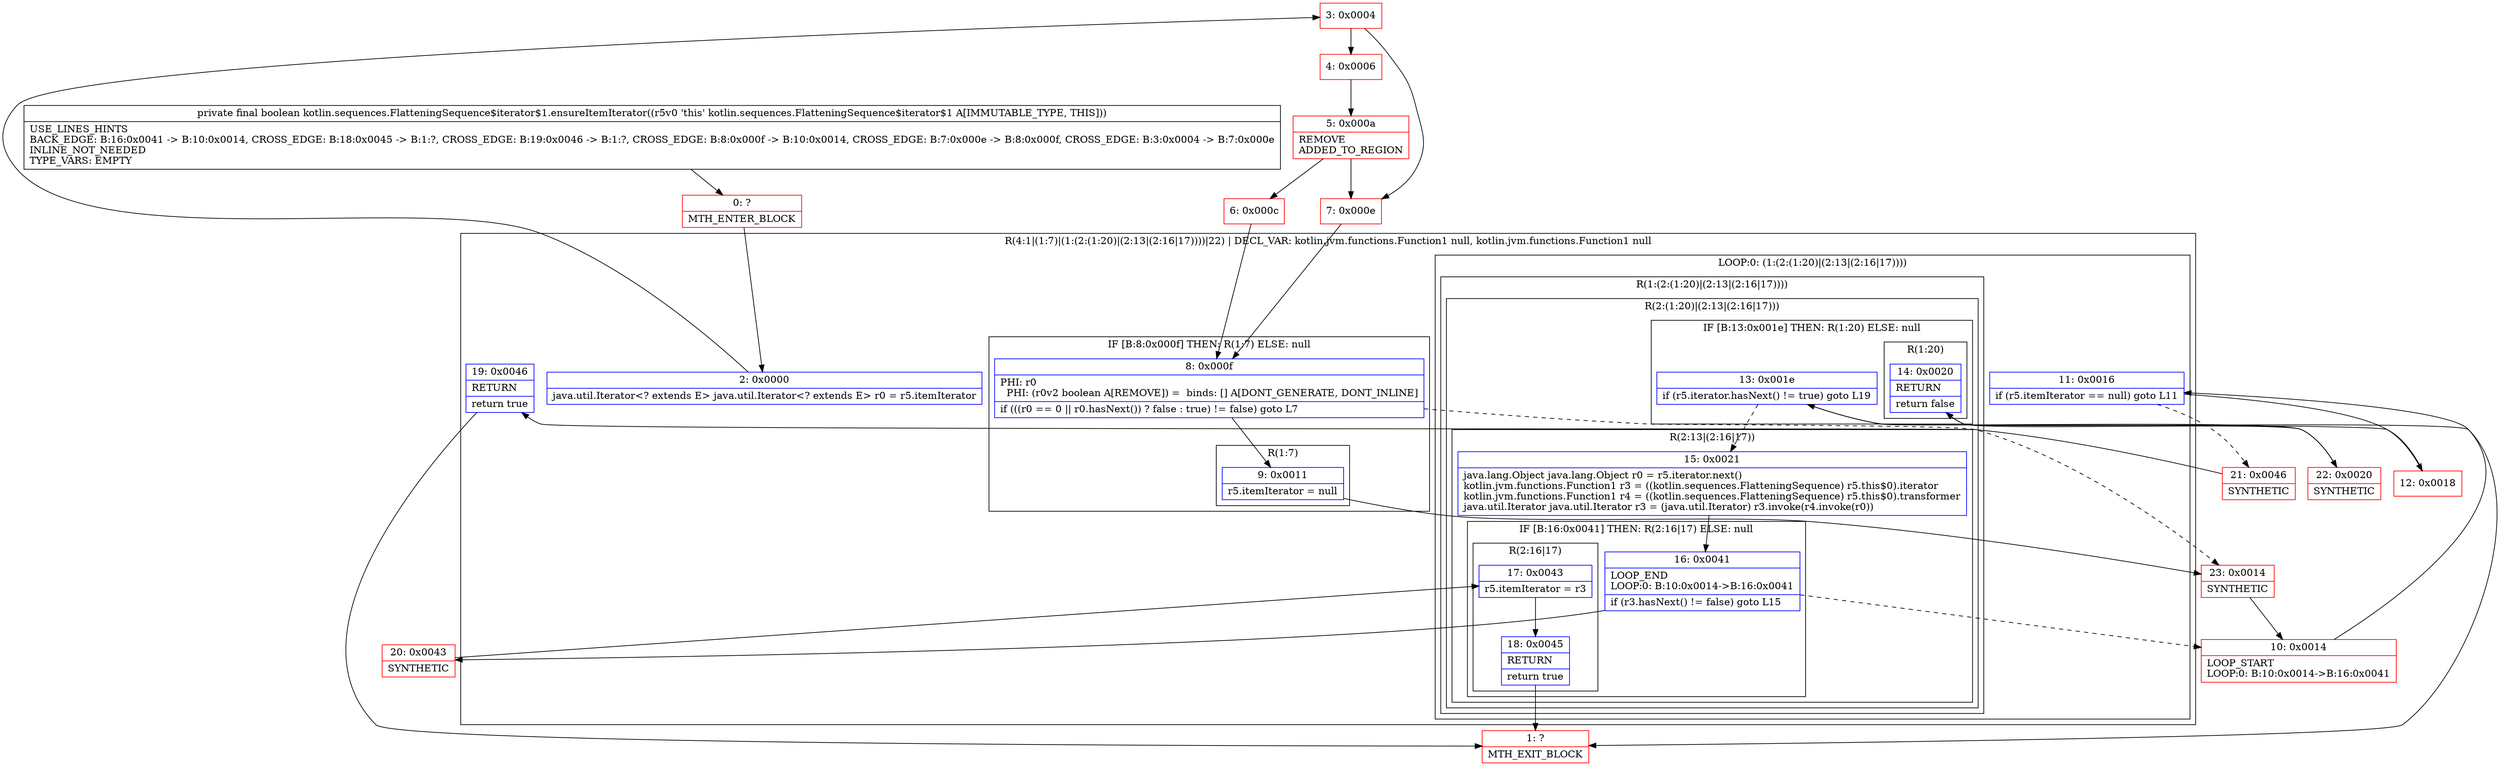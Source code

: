 digraph "CFG forkotlin.sequences.FlatteningSequence$iterator$1.ensureItemIterator()Z" {
subgraph cluster_Region_198216708 {
label = "R(4:1|(1:7)|(1:(2:(1:20)|(2:13|(2:16|17))))|22) | DECL_VAR: kotlin.jvm.functions.Function1 null, kotlin.jvm.functions.Function1 null\l";
node [shape=record,color=blue];
Node_2 [shape=record,label="{2\:\ 0x0000|java.util.Iterator\<? extends E\> java.util.Iterator\<? extends E\> r0 = r5.itemIterator\l}"];
subgraph cluster_IfRegion_1061948649 {
label = "IF [B:8:0x000f] THEN: R(1:7) ELSE: null";
node [shape=record,color=blue];
Node_8 [shape=record,label="{8\:\ 0x000f|PHI: r0 \l  PHI: (r0v2 boolean A[REMOVE]) =  binds: [] A[DONT_GENERATE, DONT_INLINE]\l|if (((r0 == 0 \|\| r0.hasNext()) ? false : true) != false) goto L7\l}"];
subgraph cluster_Region_1955082787 {
label = "R(1:7)";
node [shape=record,color=blue];
Node_9 [shape=record,label="{9\:\ 0x0011|r5.itemIterator = null\l}"];
}
}
subgraph cluster_LoopRegion_2067830103 {
label = "LOOP:0: (1:(2:(1:20)|(2:13|(2:16|17))))";
node [shape=record,color=blue];
Node_11 [shape=record,label="{11\:\ 0x0016|if (r5.itemIterator == null) goto L11\l}"];
subgraph cluster_Region_1127126722 {
label = "R(1:(2:(1:20)|(2:13|(2:16|17))))";
node [shape=record,color=blue];
subgraph cluster_Region_127913512 {
label = "R(2:(1:20)|(2:13|(2:16|17)))";
node [shape=record,color=blue];
subgraph cluster_IfRegion_850652626 {
label = "IF [B:13:0x001e] THEN: R(1:20) ELSE: null";
node [shape=record,color=blue];
Node_13 [shape=record,label="{13\:\ 0x001e|if (r5.iterator.hasNext() != true) goto L19\l}"];
subgraph cluster_Region_1302740222 {
label = "R(1:20)";
node [shape=record,color=blue];
Node_14 [shape=record,label="{14\:\ 0x0020|RETURN\l|return false\l}"];
}
}
subgraph cluster_Region_1465699233 {
label = "R(2:13|(2:16|17))";
node [shape=record,color=blue];
Node_15 [shape=record,label="{15\:\ 0x0021|java.lang.Object java.lang.Object r0 = r5.iterator.next()\lkotlin.jvm.functions.Function1 r3 = ((kotlin.sequences.FlatteningSequence) r5.this$0).iterator\lkotlin.jvm.functions.Function1 r4 = ((kotlin.sequences.FlatteningSequence) r5.this$0).transformer\ljava.util.Iterator java.util.Iterator r3 = (java.util.Iterator) r3.invoke(r4.invoke(r0))\l}"];
subgraph cluster_IfRegion_1648149753 {
label = "IF [B:16:0x0041] THEN: R(2:16|17) ELSE: null";
node [shape=record,color=blue];
Node_16 [shape=record,label="{16\:\ 0x0041|LOOP_END\lLOOP:0: B:10:0x0014\-\>B:16:0x0041\l|if (r3.hasNext() != false) goto L15\l}"];
subgraph cluster_Region_1837356054 {
label = "R(2:16|17)";
node [shape=record,color=blue];
Node_17 [shape=record,label="{17\:\ 0x0043|r5.itemIterator = r3\l}"];
Node_18 [shape=record,label="{18\:\ 0x0045|RETURN\l|return true\l}"];
}
}
}
}
}
}
Node_19 [shape=record,label="{19\:\ 0x0046|RETURN\l|return true\l}"];
}
Node_0 [shape=record,color=red,label="{0\:\ ?|MTH_ENTER_BLOCK\l}"];
Node_3 [shape=record,color=red,label="{3\:\ 0x0004}"];
Node_4 [shape=record,color=red,label="{4\:\ 0x0006}"];
Node_5 [shape=record,color=red,label="{5\:\ 0x000a|REMOVE\lADDED_TO_REGION\l}"];
Node_6 [shape=record,color=red,label="{6\:\ 0x000c}"];
Node_23 [shape=record,color=red,label="{23\:\ 0x0014|SYNTHETIC\l}"];
Node_10 [shape=record,color=red,label="{10\:\ 0x0014|LOOP_START\lLOOP:0: B:10:0x0014\-\>B:16:0x0041\l}"];
Node_12 [shape=record,color=red,label="{12\:\ 0x0018}"];
Node_20 [shape=record,color=red,label="{20\:\ 0x0043|SYNTHETIC\l}"];
Node_1 [shape=record,color=red,label="{1\:\ ?|MTH_EXIT_BLOCK\l}"];
Node_22 [shape=record,color=red,label="{22\:\ 0x0020|SYNTHETIC\l}"];
Node_21 [shape=record,color=red,label="{21\:\ 0x0046|SYNTHETIC\l}"];
Node_7 [shape=record,color=red,label="{7\:\ 0x000e}"];
MethodNode[shape=record,label="{private final boolean kotlin.sequences.FlatteningSequence$iterator$1.ensureItemIterator((r5v0 'this' kotlin.sequences.FlatteningSequence$iterator$1 A[IMMUTABLE_TYPE, THIS]))  | USE_LINES_HINTS\lBACK_EDGE: B:16:0x0041 \-\> B:10:0x0014, CROSS_EDGE: B:18:0x0045 \-\> B:1:?, CROSS_EDGE: B:19:0x0046 \-\> B:1:?, CROSS_EDGE: B:8:0x000f \-\> B:10:0x0014, CROSS_EDGE: B:7:0x000e \-\> B:8:0x000f, CROSS_EDGE: B:3:0x0004 \-\> B:7:0x000e\lINLINE_NOT_NEEDED\lTYPE_VARS: EMPTY\l}"];
MethodNode -> Node_0;Node_2 -> Node_3;
Node_8 -> Node_9;
Node_8 -> Node_23[style=dashed];
Node_9 -> Node_23;
Node_11 -> Node_12;
Node_11 -> Node_21[style=dashed];
Node_13 -> Node_15[style=dashed];
Node_13 -> Node_22;
Node_14 -> Node_1;
Node_15 -> Node_16;
Node_16 -> Node_10[style=dashed];
Node_16 -> Node_20;
Node_17 -> Node_18;
Node_18 -> Node_1;
Node_19 -> Node_1;
Node_0 -> Node_2;
Node_3 -> Node_4;
Node_3 -> Node_7;
Node_4 -> Node_5;
Node_5 -> Node_6;
Node_5 -> Node_7;
Node_6 -> Node_8;
Node_23 -> Node_10;
Node_10 -> Node_11;
Node_12 -> Node_13;
Node_20 -> Node_17;
Node_22 -> Node_14;
Node_21 -> Node_19;
Node_7 -> Node_8;
}

